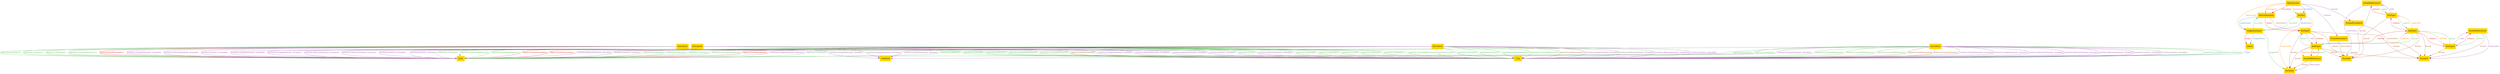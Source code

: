 digraph "graph" {
graph [fontsize=12]
node [fontsize=12]
edge [fontsize=12]
rankdir=TB;
"N13" -> "N3" [uuid = "<AssignStatement, Literal>", color = "#e41a1c", fontcolor = "#e41a1c", style = "solid", label = "$exprs", dir = "forward", weight = "1"]
"N23" -> "N22" [uuid = "<ReturnStatement, NotExpr0>", color = "#e41a1c", fontcolor = "#e41a1c", style = "solid", label = "$exprs", dir = "forward", weight = "1"]
"N17" -> "N11" [uuid = "<AndExpr0, Variable0>", color = "#a65628", fontcolor = "#a65628", style = "solid", label = "$reads", dir = "forward", weight = "1"]
"N17" -> "N9" [uuid = "<AndExpr0, Variable1>", color = "#a65628", fontcolor = "#a65628", style = "solid", label = "$reads", dir = "forward", weight = "1"]
"N17" -> "N8" [uuid = "<AndExpr0, Variable2>", color = "#a65628", fontcolor = "#a65628", style = "solid", label = "$reads", dir = "forward", weight = "1"]
"N18" -> "N11" [uuid = "<AndExpr1, Variable0>", color = "#a65628", fontcolor = "#a65628", style = "solid", label = "$reads", dir = "forward", weight = "1"]
"N18" -> "N9" [uuid = "<AndExpr1, Variable1>", color = "#a65628", fontcolor = "#a65628", style = "solid", label = "$reads", dir = "forward", weight = "1"]
"N22" -> "N11" [uuid = "<NotExpr0, Variable0>", color = "#a65628", fontcolor = "#a65628", style = "solid", label = "$reads", dir = "forward", weight = "1"]
"N22" -> "N9" [uuid = "<NotExpr0, Variable1>", color = "#a65628", fontcolor = "#a65628", style = "solid", label = "$reads", dir = "forward", weight = "1"]
"N22" -> "N8" [uuid = "<NotExpr0, Variable2>", color = "#a65628", fontcolor = "#a65628", style = "solid", label = "$reads", dir = "forward", weight = "1"]
"N19" -> "N11" [uuid = "<NotExpr1, Variable0>", color = "#a65628", fontcolor = "#a65628", style = "solid", label = "$reads", dir = "forward", weight = "1"]
"N15" -> "N9" [uuid = "<NotExpr2, Variable1>", color = "#a65628", fontcolor = "#a65628", style = "solid", label = "$reads", dir = "forward", weight = "1"]
"N16" -> "N9" [uuid = "<VariableReference0, Variable1>", color = "#a65628", fontcolor = "#a65628", style = "solid", label = "$reads", dir = "forward", weight = "1"]
"N20" -> "N11" [uuid = "<VariableReference1, Variable0>", color = "#a65628", fontcolor = "#a65628", style = "solid", label = "$reads", dir = "forward", weight = "1"]
"N14" -> "N8" [uuid = "<VariableReference2, Variable2>", color = "#a65628", fontcolor = "#a65628", style = "solid", label = "$reads", dir = "forward", weight = "1"]
"N24" -> "N13" [uuid = "<MainFunction, AssignStatement>", color = "#ff7f00", fontcolor = "#ff7f00", style = "solid", label = "$statements", dir = "forward", weight = "1"]
"N24" -> "N23" [uuid = "<MainFunction, ReturnStatement>", color = "#ff7f00", fontcolor = "#ff7f00", style = "solid", label = "$statements", dir = "forward", weight = "1"]
"N24" -> "N21" [uuid = "<MainFunction, VarDecl>", color = "#ff7f00", fontcolor = "#ff7f00", style = "solid", label = "$statements", dir = "forward", weight = "1"]
"N13" -> "N8" [uuid = "<AssignStatement, Variable2>", color = "#4daf4a", fontcolor = "#4daf4a", style = "solid", label = "assignedTo", dir = "forward", weight = "1"]
"N13" -> "N3" [uuid = "<AssignStatement, Literal>", color = "#377eb8", fontcolor = "#377eb8", style = "solid", label = "assignedValue", dir = "forward", weight = "1"]
"N22" -> "N17" [uuid = "<NotExpr0, AndExpr0>", color = "#984ea3", fontcolor = "#984ea3", style = "solid", label = "child", dir = "forward", weight = "1"]
"N20" -> "N19" [uuid = "<NotExpr1, VariableReference1>", color = "#984ea3", fontcolor = "#984ea3", style = "solid", label = "child", dir = "back", weight = "1"]
"N16" -> "N15" [uuid = "<NotExpr2, VariableReference0>", color = "#984ea3", fontcolor = "#984ea3", style = "solid", label = "child", dir = "back", weight = "1"]
"N18" -> "N17" [uuid = "<AndExpr0, AndExpr1>", color = "#e41a1c", fontcolor = "#e41a1c", style = "solid", label = "children", dir = "back", weight = "1"]
"N17" -> "N14" [uuid = "<AndExpr0, VariableReference2>", color = "#e41a1c", fontcolor = "#e41a1c", style = "solid", label = "children", dir = "forward", weight = "1"]
"N19" -> "N18" [uuid = "<AndExpr1, NotExpr1>", color = "#e41a1c", fontcolor = "#e41a1c", style = "solid", label = "children", dir = "back", weight = "1"]
"N18" -> "N15" [uuid = "<AndExpr1, NotExpr2>", color = "#e41a1c", fontcolor = "#e41a1c", style = "solid", label = "children", dir = "forward", weight = "1"]
"N22" -> "N17" [uuid = "<NotExpr0, AndExpr0>", color = "#e41a1c", fontcolor = "#e41a1c", style = "solid", label = "children", dir = "forward", weight = "1"]
"N20" -> "N19" [uuid = "<NotExpr1, VariableReference1>", color = "#e41a1c", fontcolor = "#e41a1c", style = "solid", label = "children", dir = "back", weight = "1"]
"N16" -> "N15" [uuid = "<NotExpr2, VariableReference0>", color = "#e41a1c", fontcolor = "#e41a1c", style = "solid", label = "children", dir = "back", weight = "1"]
"N10" -> "N9" [uuid = "<FormalParameter0, Variable1>", color = "#a65628", fontcolor = "#a65628", style = "solid", label = "declaredVar", dir = "forward", weight = "1"]
"N12" -> "N11" [uuid = "<FormalParameter1, Variable0>", color = "#a65628", fontcolor = "#a65628", style = "solid", label = "declaredVar", dir = "forward", weight = "1"]
"N21" -> "N8" [uuid = "<VarDecl, Variable2>", color = "#ff7f00", fontcolor = "#ff7f00", style = "solid", label = "declaredVar", dir = "forward", weight = "1"]
"N7" -> "N2" [uuid = "<Execution0, AndExpr0, True>", color = "#4daf4a", fontcolor = "#4daf4a", style = "solid", label = "exprValue [AndExpr0]", dir = "forward", weight = "1"]
"N7" -> "N2" [uuid = "<Execution0, AndExpr1, True>", color = "#4daf4a", fontcolor = "#4daf4a", style = "solid", label = "exprValue [AndExpr1]", dir = "forward", weight = "1"]
"N7" -> "N2" [uuid = "<Execution0, Literal, True>", color = "#4daf4a", fontcolor = "#4daf4a", style = "solid", label = "exprValue [Literal]", dir = "forward", weight = "1"]
"N7" -> "N1" [uuid = "<Execution0, NotExpr0, False>", color = "#4daf4a", fontcolor = "#4daf4a", style = "solid", label = "exprValue [NotExpr0]", dir = "forward", weight = "1"]
"N7" -> "N2" [uuid = "<Execution0, NotExpr1, True>", color = "#4daf4a", fontcolor = "#4daf4a", style = "solid", label = "exprValue [NotExpr1]", dir = "forward", weight = "1"]
"N7" -> "N2" [uuid = "<Execution0, NotExpr2, True>", color = "#4daf4a", fontcolor = "#4daf4a", style = "solid", label = "exprValue [NotExpr2]", dir = "forward", weight = "1"]
"N7" -> "N1" [uuid = "<Execution0, VariableReference0, False>", color = "#4daf4a", fontcolor = "#4daf4a", style = "solid", label = "exprValue [VariableReference0]", dir = "forward", weight = "1"]
"N7" -> "N1" [uuid = "<Execution0, VariableReference1, False>", color = "#4daf4a", fontcolor = "#4daf4a", style = "solid", label = "exprValue [VariableReference1]", dir = "forward", weight = "1"]
"N7" -> "N2" [uuid = "<Execution0, VariableReference2, True>", color = "#4daf4a", fontcolor = "#4daf4a", style = "solid", label = "exprValue [VariableReference2]", dir = "forward", weight = "1"]
"N6" -> "N1" [uuid = "<Execution1, AndExpr0, False>", color = "#4daf4a", fontcolor = "#4daf4a", style = "solid", label = "exprValue [AndExpr0]", dir = "forward", weight = "1"]
"N6" -> "N1" [uuid = "<Execution1, AndExpr1, False>", color = "#4daf4a", fontcolor = "#4daf4a", style = "solid", label = "exprValue [AndExpr1]", dir = "forward", weight = "1"]
"N6" -> "N2" [uuid = "<Execution1, Literal, True>", color = "#4daf4a", fontcolor = "#4daf4a", style = "solid", label = "exprValue [Literal]", dir = "forward", weight = "1"]
"N6" -> "N2" [uuid = "<Execution1, NotExpr0, True>", color = "#4daf4a", fontcolor = "#4daf4a", style = "solid", label = "exprValue [NotExpr0]", dir = "forward", weight = "1"]
"N6" -> "N1" [uuid = "<Execution1, NotExpr1, False>", color = "#4daf4a", fontcolor = "#4daf4a", style = "solid", label = "exprValue [NotExpr1]", dir = "forward", weight = "1"]
"N6" -> "N2" [uuid = "<Execution1, NotExpr2, True>", color = "#4daf4a", fontcolor = "#4daf4a", style = "solid", label = "exprValue [NotExpr2]", dir = "forward", weight = "1"]
"N6" -> "N1" [uuid = "<Execution1, VariableReference0, False>", color = "#4daf4a", fontcolor = "#4daf4a", style = "solid", label = "exprValue [VariableReference0]", dir = "forward", weight = "1"]
"N6" -> "N2" [uuid = "<Execution1, VariableReference1, True>", color = "#4daf4a", fontcolor = "#4daf4a", style = "solid", label = "exprValue [VariableReference1]", dir = "forward", weight = "1"]
"N6" -> "N2" [uuid = "<Execution1, VariableReference2, True>", color = "#4daf4a", fontcolor = "#4daf4a", style = "solid", label = "exprValue [VariableReference2]", dir = "forward", weight = "1"]
"N5" -> "N1" [uuid = "<Execution2, AndExpr0, False>", color = "#4daf4a", fontcolor = "#4daf4a", style = "solid", label = "exprValue [AndExpr0]", dir = "forward", weight = "1"]
"N5" -> "N1" [uuid = "<Execution2, AndExpr1, False>", color = "#4daf4a", fontcolor = "#4daf4a", style = "solid", label = "exprValue [AndExpr1]", dir = "forward", weight = "1"]
"N5" -> "N2" [uuid = "<Execution2, Literal, True>", color = "#4daf4a", fontcolor = "#4daf4a", style = "solid", label = "exprValue [Literal]", dir = "forward", weight = "1"]
"N5" -> "N2" [uuid = "<Execution2, NotExpr0, True>", color = "#4daf4a", fontcolor = "#4daf4a", style = "solid", label = "exprValue [NotExpr0]", dir = "forward", weight = "1"]
"N5" -> "N2" [uuid = "<Execution2, NotExpr1, True>", color = "#4daf4a", fontcolor = "#4daf4a", style = "solid", label = "exprValue [NotExpr1]", dir = "forward", weight = "1"]
"N5" -> "N1" [uuid = "<Execution2, NotExpr2, False>", color = "#4daf4a", fontcolor = "#4daf4a", style = "solid", label = "exprValue [NotExpr2]", dir = "forward", weight = "1"]
"N5" -> "N2" [uuid = "<Execution2, VariableReference0, True>", color = "#4daf4a", fontcolor = "#4daf4a", style = "solid", label = "exprValue [VariableReference0]", dir = "forward", weight = "1"]
"N5" -> "N1" [uuid = "<Execution2, VariableReference1, False>", color = "#4daf4a", fontcolor = "#4daf4a", style = "solid", label = "exprValue [VariableReference1]", dir = "forward", weight = "1"]
"N5" -> "N2" [uuid = "<Execution2, VariableReference2, True>", color = "#4daf4a", fontcolor = "#4daf4a", style = "solid", label = "exprValue [VariableReference2]", dir = "forward", weight = "1"]
"N4" -> "N1" [uuid = "<Execution3, AndExpr0, False>", color = "#4daf4a", fontcolor = "#4daf4a", style = "solid", label = "exprValue [AndExpr0]", dir = "forward", weight = "1"]
"N4" -> "N1" [uuid = "<Execution3, AndExpr1, False>", color = "#4daf4a", fontcolor = "#4daf4a", style = "solid", label = "exprValue [AndExpr1]", dir = "forward", weight = "1"]
"N4" -> "N2" [uuid = "<Execution3, Literal, True>", color = "#4daf4a", fontcolor = "#4daf4a", style = "solid", label = "exprValue [Literal]", dir = "forward", weight = "1"]
"N4" -> "N2" [uuid = "<Execution3, NotExpr0, True>", color = "#4daf4a", fontcolor = "#4daf4a", style = "solid", label = "exprValue [NotExpr0]", dir = "forward", weight = "1"]
"N4" -> "N1" [uuid = "<Execution3, NotExpr1, False>", color = "#4daf4a", fontcolor = "#4daf4a", style = "solid", label = "exprValue [NotExpr1]", dir = "forward", weight = "1"]
"N4" -> "N1" [uuid = "<Execution3, NotExpr2, False>", color = "#4daf4a", fontcolor = "#4daf4a", style = "solid", label = "exprValue [NotExpr2]", dir = "forward", weight = "1"]
"N4" -> "N2" [uuid = "<Execution3, VariableReference0, True>", color = "#4daf4a", fontcolor = "#4daf4a", style = "solid", label = "exprValue [VariableReference0]", dir = "forward", weight = "1"]
"N4" -> "N2" [uuid = "<Execution3, VariableReference1, True>", color = "#4daf4a", fontcolor = "#4daf4a", style = "solid", label = "exprValue [VariableReference1]", dir = "forward", weight = "1"]
"N4" -> "N2" [uuid = "<Execution3, VariableReference2, True>", color = "#4daf4a", fontcolor = "#4daf4a", style = "solid", label = "exprValue [VariableReference2]", dir = "forward", weight = "1"]
"N24" -> "N21" [uuid = "<MainFunction, VarDecl>", color = "#377eb8", fontcolor = "#377eb8", style = "solid", label = "firstStmt", dir = "forward", weight = "1"]
"N24" -> "N10" [uuid = "<MainFunction, FormalParameter0>", color = "#984ea3", fontcolor = "#984ea3", style = "solid", label = "formals", dir = "forward", weight = "1"]
"N24" -> "N12" [uuid = "<MainFunction, FormalParameter1>", color = "#984ea3", fontcolor = "#984ea3", style = "solid", label = "formals", dir = "forward", weight = "1"]
"N7" -> "N1" [uuid = "<Execution0, FormalParameter0, False>", color = "#e41a1c", fontcolor = "#e41a1c", style = "solid", label = "inputs [FormalParameter0]", dir = "forward", weight = "1"]
"N7" -> "N1" [uuid = "<Execution0, FormalParameter1, False>", color = "#e41a1c", fontcolor = "#e41a1c", style = "solid", label = "inputs [FormalParameter1]", dir = "forward", weight = "1"]
"N6" -> "N1" [uuid = "<Execution1, FormalParameter0, False>", color = "#e41a1c", fontcolor = "#e41a1c", style = "solid", label = "inputs [FormalParameter0]", dir = "forward", weight = "1"]
"N5" -> "N1" [uuid = "<Execution2, FormalParameter1, False>", color = "#e41a1c", fontcolor = "#e41a1c", style = "solid", label = "inputs [FormalParameter1]", dir = "forward", weight = "1"]
"N6" -> "N2" [uuid = "<Execution1, FormalParameter1, True>", color = "#a65628", fontcolor = "#a65628", style = "solid", label = "inputs [FormalParameter1]", dir = "forward", weight = "1"]
"N5" -> "N2" [uuid = "<Execution2, FormalParameter0, True>", color = "#a65628", fontcolor = "#a65628", style = "solid", label = "inputs [FormalParameter0]", dir = "forward", weight = "1"]
"N4" -> "N2" [uuid = "<Execution3, FormalParameter0, True>", color = "#a65628", fontcolor = "#a65628", style = "solid", label = "inputs [FormalParameter0]", dir = "forward", weight = "1"]
"N4" -> "N2" [uuid = "<Execution3, FormalParameter1, True>", color = "#a65628", fontcolor = "#a65628", style = "solid", label = "inputs [FormalParameter1]", dir = "forward", weight = "1"]
"N18" -> "N17" [uuid = "<AndExpr0, AndExpr1>", color = "#ff7f00", fontcolor = "#ff7f00", style = "solid", label = "leftChild", dir = "back", weight = "1"]
"N18" -> "N15" [uuid = "<AndExpr1, NotExpr2>", color = "#ff7f00", fontcolor = "#ff7f00", style = "solid", label = "leftChild", dir = "forward", weight = "1"]
"N22" -> "N17" [uuid = "<AndExpr0, NotExpr0>", color = "#4daf4a", fontcolor = "#4daf4a", style = "solid", label = "parent", dir = "back", weight = "1"]
"N18" -> "N17" [uuid = "<AndExpr1, AndExpr0>", color = "#4daf4a", fontcolor = "#4daf4a", style = "solid", label = "parent", dir = "forward", weight = "1"]
"N19" -> "N18" [uuid = "<NotExpr1, AndExpr1>", color = "#4daf4a", fontcolor = "#4daf4a", style = "solid", label = "parent", dir = "forward", weight = "1"]
"N18" -> "N15" [uuid = "<NotExpr2, AndExpr1>", color = "#4daf4a", fontcolor = "#4daf4a", style = "solid", label = "parent", dir = "back", weight = "1"]
"N16" -> "N15" [uuid = "<VariableReference0, NotExpr2>", color = "#4daf4a", fontcolor = "#4daf4a", style = "solid", label = "parent", dir = "forward", weight = "1"]
"N20" -> "N19" [uuid = "<VariableReference1, NotExpr1>", color = "#4daf4a", fontcolor = "#4daf4a", style = "solid", label = "parent", dir = "forward", weight = "1"]
"N17" -> "N14" [uuid = "<VariableReference2, AndExpr0>", color = "#4daf4a", fontcolor = "#4daf4a", style = "solid", label = "parent", dir = "back", weight = "1"]
"N21" -> "N13" [uuid = "<AssignStatement, VarDecl>", color = "#377eb8", fontcolor = "#377eb8", style = "solid", label = "predecessor", dir = "back", weight = "1"]
"N23" -> "N13" [uuid = "<ReturnStatement, AssignStatement>", color = "#377eb8", fontcolor = "#377eb8", style = "solid", label = "predecessor", dir = "forward", weight = "1"]
"N16" -> "N9" [uuid = "<VariableReference0, Variable1>", color = "#984ea3", fontcolor = "#984ea3", style = "solid", label = "referredVar", dir = "forward", weight = "1"]
"N20" -> "N11" [uuid = "<VariableReference1, Variable0>", color = "#984ea3", fontcolor = "#984ea3", style = "solid", label = "referredVar", dir = "forward", weight = "1"]
"N14" -> "N8" [uuid = "<VariableReference2, Variable2>", color = "#984ea3", fontcolor = "#984ea3", style = "solid", label = "referredVar", dir = "forward", weight = "1"]
"N24" -> "N23" [uuid = "<MainFunction, ReturnStatement>", color = "#e41a1c", fontcolor = "#e41a1c", style = "solid", label = "returnStmt", dir = "forward", weight = "1"]
"N23" -> "N22" [uuid = "<ReturnStatement, NotExpr0>", color = "#a65628", fontcolor = "#a65628", style = "solid", label = "returnValue", dir = "forward", weight = "1"]
"N17" -> "N14" [uuid = "<AndExpr0, VariableReference2>", color = "#ff7f00", fontcolor = "#ff7f00", style = "solid", label = "rightChild", dir = "forward", weight = "1"]
"N19" -> "N18" [uuid = "<AndExpr1, NotExpr1>", color = "#ff7f00", fontcolor = "#ff7f00", style = "solid", label = "rightChild", dir = "back", weight = "1"]
"N23" -> "N13" [uuid = "<AssignStatement, ReturnStatement>", color = "#4daf4a", fontcolor = "#4daf4a", style = "solid", label = "successor", dir = "back", weight = "1"]
"N21" -> "N13" [uuid = "<VarDecl, AssignStatement>", color = "#4daf4a", fontcolor = "#4daf4a", style = "solid", label = "successor", dir = "forward", weight = "1"]
"N3" -> "N2" [uuid = "<Literal, True>", color = "#377eb8", fontcolor = "#377eb8", style = "solid", label = "value", dir = "forward", weight = "1"]
"N7" -> "N1" [uuid = "<Execution0, AssignStatement, Variable0, False>", color = "#984ea3", fontcolor = "#984ea3", style = "solid", label = "varValue [AssignStatement, Variable0]", dir = "forward", weight = "1"]
"N7" -> "N1" [uuid = "<Execution0, AssignStatement, Variable1, False>", color = "#984ea3", fontcolor = "#984ea3", style = "solid", label = "varValue [AssignStatement, Variable1]", dir = "forward", weight = "1"]
"N7" -> "N0" [uuid = "<Execution0, AssignStatement, Variable2, Undefined>", color = "#984ea3", fontcolor = "#984ea3", style = "solid", label = "varValue [AssignStatement, Variable2]", dir = "forward", weight = "1"]
"N7" -> "N1" [uuid = "<Execution0, ReturnStatement, Variable0, False>", color = "#984ea3", fontcolor = "#984ea3", style = "solid", label = "varValue [ReturnStatement, Variable0]", dir = "forward", weight = "1"]
"N7" -> "N1" [uuid = "<Execution0, ReturnStatement, Variable1, False>", color = "#984ea3", fontcolor = "#984ea3", style = "solid", label = "varValue [ReturnStatement, Variable1]", dir = "forward", weight = "1"]
"N7" -> "N2" [uuid = "<Execution0, ReturnStatement, Variable2, True>", color = "#984ea3", fontcolor = "#984ea3", style = "solid", label = "varValue [ReturnStatement, Variable2]", dir = "forward", weight = "1"]
"N7" -> "N1" [uuid = "<Execution0, VarDecl, Variable0, False>", color = "#984ea3", fontcolor = "#984ea3", style = "solid", label = "varValue [VarDecl, Variable0]", dir = "forward", weight = "1"]
"N7" -> "N1" [uuid = "<Execution0, VarDecl, Variable1, False>", color = "#984ea3", fontcolor = "#984ea3", style = "solid", label = "varValue [VarDecl, Variable1]", dir = "forward", weight = "1"]
"N6" -> "N2" [uuid = "<Execution1, AssignStatement, Variable0, True>", color = "#984ea3", fontcolor = "#984ea3", style = "solid", label = "varValue [AssignStatement, Variable0]", dir = "forward", weight = "1"]
"N6" -> "N1" [uuid = "<Execution1, AssignStatement, Variable1, False>", color = "#984ea3", fontcolor = "#984ea3", style = "solid", label = "varValue [AssignStatement, Variable1]", dir = "forward", weight = "1"]
"N6" -> "N0" [uuid = "<Execution1, AssignStatement, Variable2, Undefined>", color = "#984ea3", fontcolor = "#984ea3", style = "solid", label = "varValue [AssignStatement, Variable2]", dir = "forward", weight = "1"]
"N6" -> "N2" [uuid = "<Execution1, ReturnStatement, Variable0, True>", color = "#984ea3", fontcolor = "#984ea3", style = "solid", label = "varValue [ReturnStatement, Variable0]", dir = "forward", weight = "1"]
"N6" -> "N1" [uuid = "<Execution1, ReturnStatement, Variable1, False>", color = "#984ea3", fontcolor = "#984ea3", style = "solid", label = "varValue [ReturnStatement, Variable1]", dir = "forward", weight = "1"]
"N6" -> "N2" [uuid = "<Execution1, ReturnStatement, Variable2, True>", color = "#984ea3", fontcolor = "#984ea3", style = "solid", label = "varValue [ReturnStatement, Variable2]", dir = "forward", weight = "1"]
"N6" -> "N2" [uuid = "<Execution1, VarDecl, Variable0, True>", color = "#984ea3", fontcolor = "#984ea3", style = "solid", label = "varValue [VarDecl, Variable0]", dir = "forward", weight = "1"]
"N6" -> "N1" [uuid = "<Execution1, VarDecl, Variable1, False>", color = "#984ea3", fontcolor = "#984ea3", style = "solid", label = "varValue [VarDecl, Variable1]", dir = "forward", weight = "1"]
"N5" -> "N1" [uuid = "<Execution2, AssignStatement, Variable0, False>", color = "#984ea3", fontcolor = "#984ea3", style = "solid", label = "varValue [AssignStatement, Variable0]", dir = "forward", weight = "1"]
"N5" -> "N2" [uuid = "<Execution2, AssignStatement, Variable1, True>", color = "#984ea3", fontcolor = "#984ea3", style = "solid", label = "varValue [AssignStatement, Variable1]", dir = "forward", weight = "1"]
"N5" -> "N0" [uuid = "<Execution2, AssignStatement, Variable2, Undefined>", color = "#984ea3", fontcolor = "#984ea3", style = "solid", label = "varValue [AssignStatement, Variable2]", dir = "forward", weight = "1"]
"N5" -> "N1" [uuid = "<Execution2, ReturnStatement, Variable0, False>", color = "#984ea3", fontcolor = "#984ea3", style = "solid", label = "varValue [ReturnStatement, Variable0]", dir = "forward", weight = "1"]
"N5" -> "N2" [uuid = "<Execution2, ReturnStatement, Variable1, True>", color = "#984ea3", fontcolor = "#984ea3", style = "solid", label = "varValue [ReturnStatement, Variable1]", dir = "forward", weight = "1"]
"N5" -> "N2" [uuid = "<Execution2, ReturnStatement, Variable2, True>", color = "#984ea3", fontcolor = "#984ea3", style = "solid", label = "varValue [ReturnStatement, Variable2]", dir = "forward", weight = "1"]
"N5" -> "N1" [uuid = "<Execution2, VarDecl, Variable0, False>", color = "#984ea3", fontcolor = "#984ea3", style = "solid", label = "varValue [VarDecl, Variable0]", dir = "forward", weight = "1"]
"N5" -> "N2" [uuid = "<Execution2, VarDecl, Variable1, True>", color = "#984ea3", fontcolor = "#984ea3", style = "solid", label = "varValue [VarDecl, Variable1]", dir = "forward", weight = "1"]
"N4" -> "N2" [uuid = "<Execution3, AssignStatement, Variable0, True>", color = "#984ea3", fontcolor = "#984ea3", style = "solid", label = "varValue [AssignStatement, Variable0]", dir = "forward", weight = "1"]
"N4" -> "N2" [uuid = "<Execution3, AssignStatement, Variable1, True>", color = "#984ea3", fontcolor = "#984ea3", style = "solid", label = "varValue [AssignStatement, Variable1]", dir = "forward", weight = "1"]
"N4" -> "N0" [uuid = "<Execution3, AssignStatement, Variable2, Undefined>", color = "#984ea3", fontcolor = "#984ea3", style = "solid", label = "varValue [AssignStatement, Variable2]", dir = "forward", weight = "1"]
"N4" -> "N2" [uuid = "<Execution3, ReturnStatement, Variable0, True>", color = "#984ea3", fontcolor = "#984ea3", style = "solid", label = "varValue [ReturnStatement, Variable0]", dir = "forward", weight = "1"]
"N4" -> "N2" [uuid = "<Execution3, ReturnStatement, Variable1, True>", color = "#984ea3", fontcolor = "#984ea3", style = "solid", label = "varValue [ReturnStatement, Variable1]", dir = "forward", weight = "1"]
"N4" -> "N2" [uuid = "<Execution3, ReturnStatement, Variable2, True>", color = "#984ea3", fontcolor = "#984ea3", style = "solid", label = "varValue [ReturnStatement, Variable2]", dir = "forward", weight = "1"]
"N4" -> "N2" [uuid = "<Execution3, VarDecl, Variable0, True>", color = "#984ea3", fontcolor = "#984ea3", style = "solid", label = "varValue [VarDecl, Variable0]", dir = "forward", weight = "1"]
"N4" -> "N2" [uuid = "<Execution3, VarDecl, Variable1, True>", color = "#984ea3", fontcolor = "#984ea3", style = "solid", label = "varValue [VarDecl, Variable1]", dir = "forward", weight = "1"]
"N0" [uuid="Undefined", label="Undefined", color="#ffd700", fontcolor = "#000000", shape = "box", style = "filled, solid"]
"N1" [uuid="False", label="False", color="#ffd700", fontcolor = "#000000", shape = "box", style = "filled, solid"]
"N2" [uuid="True", label="True", color="#ffd700", fontcolor = "#000000", shape = "box", style = "filled, solid"]
"N3" [uuid="Literal", label="Literal", color="#ffd700", fontcolor = "#000000", shape = "box", style = "filled, solid"]
"N4" [uuid="Execution3", label="Execution3", color="#ffd700", fontcolor = "#000000", shape = "box", style = "filled, solid"]
"N5" [uuid="Execution2", label="Execution2", color="#ffd700", fontcolor = "#000000", shape = "box", style = "filled, solid"]
"N6" [uuid="Execution1", label="Execution1", color="#ffd700", fontcolor = "#000000", shape = "box", style = "filled, solid"]
"N7" [uuid="Execution0", label="Execution0", color="#ffd700", fontcolor = "#000000", shape = "box", style = "filled, solid"]
"N8" [uuid="Variable2", label="Variable2", color="#ffd700", fontcolor = "#000000", shape = "box", style = "filled, solid"]
"N9" [uuid="Variable1", label="Variable1", color="#ffd700", fontcolor = "#000000", shape = "box", style = "filled, solid"]
"N10" [uuid="FormalParameter0", label="FormalParameter0", color="#ffd700", fontcolor = "#000000", shape = "box", style = "filled, solid"]
"N11" [uuid="Variable0", label="Variable0", color="#ffd700", fontcolor = "#000000", shape = "box", style = "filled, solid"]
"N12" [uuid="FormalParameter1", label="FormalParameter1", color="#ffd700", fontcolor = "#000000", shape = "box", style = "filled, solid"]
"N13" [uuid="AssignStatement", label="AssignStatement", color="#ffd700", fontcolor = "#000000", shape = "box", style = "filled, solid"]
"N14" [uuid="VariableReference2", label="VariableReference2", color="#ffd700", fontcolor = "#000000", shape = "box", style = "filled, solid"]
"N15" [uuid="NotExpr2", label="NotExpr2", color="#ffd700", fontcolor = "#000000", shape = "box", style = "filled, solid"]
"N16" [uuid="VariableReference0", label="VariableReference0", color="#ffd700", fontcolor = "#000000", shape = "box", style = "filled, solid"]
"N17" [uuid="AndExpr0", label="AndExpr0", color="#ffd700", fontcolor = "#000000", shape = "box", style = "filled, solid"]
"N18" [uuid="AndExpr1", label="AndExpr1", color="#ffd700", fontcolor = "#000000", shape = "box", style = "filled, solid"]
"N19" [uuid="NotExpr1", label="NotExpr1", color="#ffd700", fontcolor = "#000000", shape = "box", style = "filled, solid"]
"N20" [uuid="VariableReference1", label="VariableReference1", color="#ffd700", fontcolor = "#000000", shape = "box", style = "filled, solid"]
"N21" [uuid="VarDecl", label="VarDecl", color="#ffd700", fontcolor = "#000000", shape = "box", style = "filled, solid"]
"N22" [uuid="NotExpr0", label="NotExpr0", color="#ffd700", fontcolor = "#000000", shape = "box", style = "filled, solid"]
"N23" [uuid="ReturnStatement", label="ReturnStatement", color="#ffd700", fontcolor = "#000000", shape = "box", style = "filled, solid"]
"N24" [uuid="MainFunction", label="MainFunction", color="#ffd700", fontcolor = "#000000", shape = "box", style = "filled, solid"]
}
